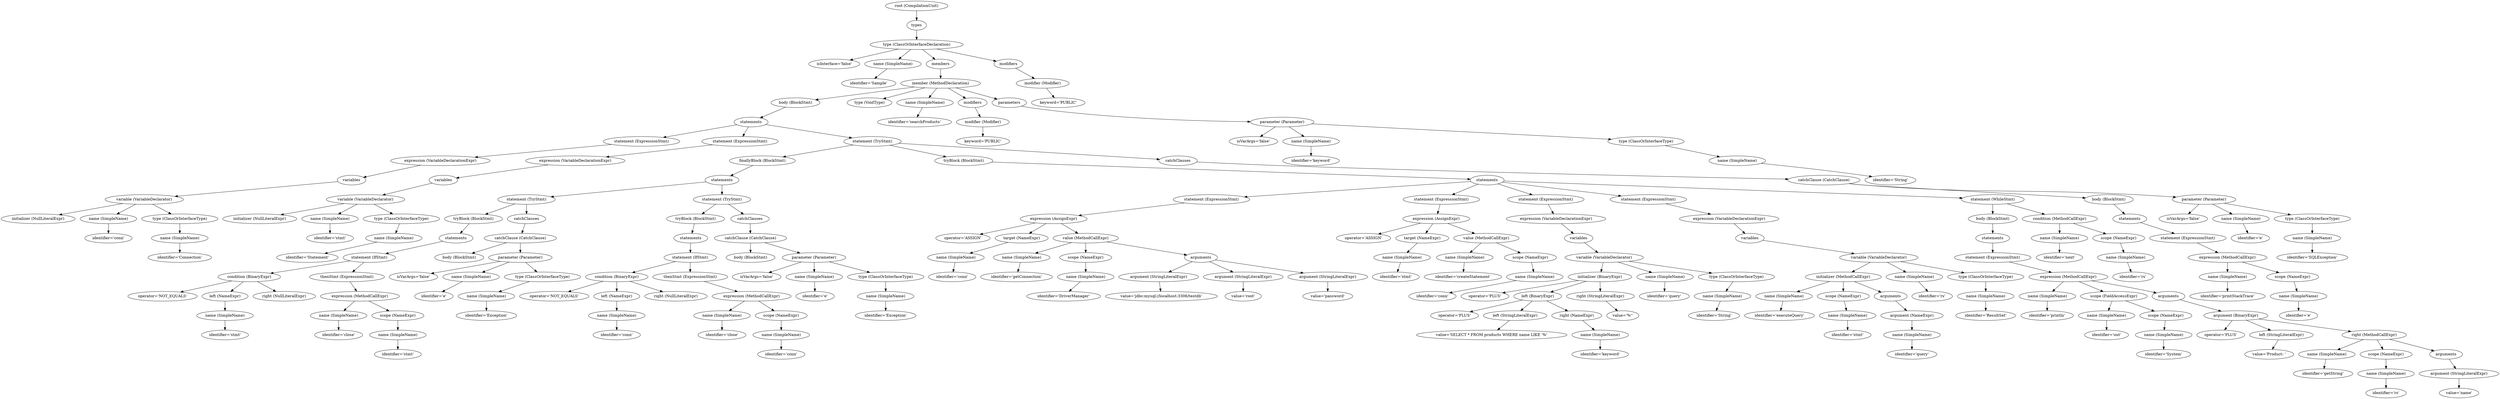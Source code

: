 digraph {
n0 [label="root (CompilationUnit)"];
n1 [label="types"];
n0 -> n1;
n2 [label="type (ClassOrInterfaceDeclaration)"];
n1 -> n2;
n3 [label="isInterface='false'"];
n2 -> n3;
n4 [label="name (SimpleName)"];
n2 -> n4;
n5 [label="identifier='Sample'"];
n4 -> n5;
n6 [label="members"];
n2 -> n6;
n7 [label="member (MethodDeclaration)"];
n6 -> n7;
n8 [label="body (BlockStmt)"];
n7 -> n8;
n9 [label="statements"];
n8 -> n9;
n10 [label="statement (ExpressionStmt)"];
n9 -> n10;
n11 [label="expression (VariableDeclarationExpr)"];
n10 -> n11;
n12 [label="variables"];
n11 -> n12;
n13 [label="variable (VariableDeclarator)"];
n12 -> n13;
n14 [label="initializer (NullLiteralExpr)"];
n13 -> n14;
n15 [label="name (SimpleName)"];
n13 -> n15;
n16 [label="identifier='conn'"];
n15 -> n16;
n17 [label="type (ClassOrInterfaceType)"];
n13 -> n17;
n18 [label="name (SimpleName)"];
n17 -> n18;
n19 [label="identifier='Connection'"];
n18 -> n19;
n20 [label="statement (ExpressionStmt)"];
n9 -> n20;
n21 [label="expression (VariableDeclarationExpr)"];
n20 -> n21;
n22 [label="variables"];
n21 -> n22;
n23 [label="variable (VariableDeclarator)"];
n22 -> n23;
n24 [label="initializer (NullLiteralExpr)"];
n23 -> n24;
n25 [label="name (SimpleName)"];
n23 -> n25;
n26 [label="identifier='stmt'"];
n25 -> n26;
n27 [label="type (ClassOrInterfaceType)"];
n23 -> n27;
n28 [label="name (SimpleName)"];
n27 -> n28;
n29 [label="identifier='Statement'"];
n28 -> n29;
n30 [label="statement (TryStmt)"];
n9 -> n30;
n31 [label="finallyBlock (BlockStmt)"];
n30 -> n31;
n32 [label="statements"];
n31 -> n32;
n33 [label="statement (TryStmt)"];
n32 -> n33;
n34 [label="tryBlock (BlockStmt)"];
n33 -> n34;
n35 [label="statements"];
n34 -> n35;
n36 [label="statement (IfStmt)"];
n35 -> n36;
n37 [label="condition (BinaryExpr)"];
n36 -> n37;
n38 [label="operator='NOT_EQUALS'"];
n37 -> n38;
n39 [label="left (NameExpr)"];
n37 -> n39;
n40 [label="name (SimpleName)"];
n39 -> n40;
n41 [label="identifier='stmt'"];
n40 -> n41;
n42 [label="right (NullLiteralExpr)"];
n37 -> n42;
n43 [label="thenStmt (ExpressionStmt)"];
n36 -> n43;
n44 [label="expression (MethodCallExpr)"];
n43 -> n44;
n45 [label="name (SimpleName)"];
n44 -> n45;
n46 [label="identifier='close'"];
n45 -> n46;
n47 [label="scope (NameExpr)"];
n44 -> n47;
n48 [label="name (SimpleName)"];
n47 -> n48;
n49 [label="identifier='stmt'"];
n48 -> n49;
n50 [label="catchClauses"];
n33 -> n50;
n51 [label="catchClause (CatchClause)"];
n50 -> n51;
n52 [label="body (BlockStmt)"];
n51 -> n52;
n53 [label="parameter (Parameter)"];
n51 -> n53;
n54 [label="isVarArgs='false'"];
n53 -> n54;
n55 [label="name (SimpleName)"];
n53 -> n55;
n56 [label="identifier='e'"];
n55 -> n56;
n57 [label="type (ClassOrInterfaceType)"];
n53 -> n57;
n58 [label="name (SimpleName)"];
n57 -> n58;
n59 [label="identifier='Exception'"];
n58 -> n59;
n60 [label="statement (TryStmt)"];
n32 -> n60;
n61 [label="tryBlock (BlockStmt)"];
n60 -> n61;
n62 [label="statements"];
n61 -> n62;
n63 [label="statement (IfStmt)"];
n62 -> n63;
n64 [label="condition (BinaryExpr)"];
n63 -> n64;
n65 [label="operator='NOT_EQUALS'"];
n64 -> n65;
n66 [label="left (NameExpr)"];
n64 -> n66;
n67 [label="name (SimpleName)"];
n66 -> n67;
n68 [label="identifier='conn'"];
n67 -> n68;
n69 [label="right (NullLiteralExpr)"];
n64 -> n69;
n70 [label="thenStmt (ExpressionStmt)"];
n63 -> n70;
n71 [label="expression (MethodCallExpr)"];
n70 -> n71;
n72 [label="name (SimpleName)"];
n71 -> n72;
n73 [label="identifier='close'"];
n72 -> n73;
n74 [label="scope (NameExpr)"];
n71 -> n74;
n75 [label="name (SimpleName)"];
n74 -> n75;
n76 [label="identifier='conn'"];
n75 -> n76;
n77 [label="catchClauses"];
n60 -> n77;
n78 [label="catchClause (CatchClause)"];
n77 -> n78;
n79 [label="body (BlockStmt)"];
n78 -> n79;
n80 [label="parameter (Parameter)"];
n78 -> n80;
n81 [label="isVarArgs='false'"];
n80 -> n81;
n82 [label="name (SimpleName)"];
n80 -> n82;
n83 [label="identifier='e'"];
n82 -> n83;
n84 [label="type (ClassOrInterfaceType)"];
n80 -> n84;
n85 [label="name (SimpleName)"];
n84 -> n85;
n86 [label="identifier='Exception'"];
n85 -> n86;
n87 [label="tryBlock (BlockStmt)"];
n30 -> n87;
n88 [label="statements"];
n87 -> n88;
n89 [label="statement (ExpressionStmt)"];
n88 -> n89;
n90 [label="expression (AssignExpr)"];
n89 -> n90;
n91 [label="operator='ASSIGN'"];
n90 -> n91;
n92 [label="target (NameExpr)"];
n90 -> n92;
n93 [label="name (SimpleName)"];
n92 -> n93;
n94 [label="identifier='conn'"];
n93 -> n94;
n95 [label="value (MethodCallExpr)"];
n90 -> n95;
n96 [label="name (SimpleName)"];
n95 -> n96;
n97 [label="identifier='getConnection'"];
n96 -> n97;
n98 [label="scope (NameExpr)"];
n95 -> n98;
n99 [label="name (SimpleName)"];
n98 -> n99;
n100 [label="identifier='DriverManager'"];
n99 -> n100;
n101 [label="arguments"];
n95 -> n101;
n102 [label="argument (StringLiteralExpr)"];
n101 -> n102;
n103 [label="value='jdbc:mysql://localhost:3306/testdb'"];
n102 -> n103;
n104 [label="argument (StringLiteralExpr)"];
n101 -> n104;
n105 [label="value='root'"];
n104 -> n105;
n106 [label="argument (StringLiteralExpr)"];
n101 -> n106;
n107 [label="value='password'"];
n106 -> n107;
n108 [label="statement (ExpressionStmt)"];
n88 -> n108;
n109 [label="expression (AssignExpr)"];
n108 -> n109;
n110 [label="operator='ASSIGN'"];
n109 -> n110;
n111 [label="target (NameExpr)"];
n109 -> n111;
n112 [label="name (SimpleName)"];
n111 -> n112;
n113 [label="identifier='stmt'"];
n112 -> n113;
n114 [label="value (MethodCallExpr)"];
n109 -> n114;
n115 [label="name (SimpleName)"];
n114 -> n115;
n116 [label="identifier='createStatement'"];
n115 -> n116;
n117 [label="scope (NameExpr)"];
n114 -> n117;
n118 [label="name (SimpleName)"];
n117 -> n118;
n119 [label="identifier='conn'"];
n118 -> n119;
n120 [label="statement (ExpressionStmt)"];
n88 -> n120;
n121 [label="expression (VariableDeclarationExpr)"];
n120 -> n121;
n122 [label="variables"];
n121 -> n122;
n123 [label="variable (VariableDeclarator)"];
n122 -> n123;
n124 [label="initializer (BinaryExpr)"];
n123 -> n124;
n125 [label="operator='PLUS'"];
n124 -> n125;
n126 [label="left (BinaryExpr)"];
n124 -> n126;
n127 [label="operator='PLUS'"];
n126 -> n127;
n128 [label="left (StringLiteralExpr)"];
n126 -> n128;
n129 [label="value='SELECT * FROM products WHERE name LIKE '%'"];
n128 -> n129;
n130 [label="right (NameExpr)"];
n126 -> n130;
n131 [label="name (SimpleName)"];
n130 -> n131;
n132 [label="identifier='keyword'"];
n131 -> n132;
n133 [label="right (StringLiteralExpr)"];
n124 -> n133;
n134 [label="value='%''"];
n133 -> n134;
n135 [label="name (SimpleName)"];
n123 -> n135;
n136 [label="identifier='query'"];
n135 -> n136;
n137 [label="type (ClassOrInterfaceType)"];
n123 -> n137;
n138 [label="name (SimpleName)"];
n137 -> n138;
n139 [label="identifier='String'"];
n138 -> n139;
n140 [label="statement (ExpressionStmt)"];
n88 -> n140;
n141 [label="expression (VariableDeclarationExpr)"];
n140 -> n141;
n142 [label="variables"];
n141 -> n142;
n143 [label="variable (VariableDeclarator)"];
n142 -> n143;
n144 [label="initializer (MethodCallExpr)"];
n143 -> n144;
n145 [label="name (SimpleName)"];
n144 -> n145;
n146 [label="identifier='executeQuery'"];
n145 -> n146;
n147 [label="scope (NameExpr)"];
n144 -> n147;
n148 [label="name (SimpleName)"];
n147 -> n148;
n149 [label="identifier='stmt'"];
n148 -> n149;
n150 [label="arguments"];
n144 -> n150;
n151 [label="argument (NameExpr)"];
n150 -> n151;
n152 [label="name (SimpleName)"];
n151 -> n152;
n153 [label="identifier='query'"];
n152 -> n153;
n154 [label="name (SimpleName)"];
n143 -> n154;
n155 [label="identifier='rs'"];
n154 -> n155;
n156 [label="type (ClassOrInterfaceType)"];
n143 -> n156;
n157 [label="name (SimpleName)"];
n156 -> n157;
n158 [label="identifier='ResultSet'"];
n157 -> n158;
n159 [label="statement (WhileStmt)"];
n88 -> n159;
n160 [label="body (BlockStmt)"];
n159 -> n160;
n161 [label="statements"];
n160 -> n161;
n162 [label="statement (ExpressionStmt)"];
n161 -> n162;
n163 [label="expression (MethodCallExpr)"];
n162 -> n163;
n164 [label="name (SimpleName)"];
n163 -> n164;
n165 [label="identifier='println'"];
n164 -> n165;
n166 [label="scope (FieldAccessExpr)"];
n163 -> n166;
n167 [label="name (SimpleName)"];
n166 -> n167;
n168 [label="identifier='out'"];
n167 -> n168;
n169 [label="scope (NameExpr)"];
n166 -> n169;
n170 [label="name (SimpleName)"];
n169 -> n170;
n171 [label="identifier='System'"];
n170 -> n171;
n172 [label="arguments"];
n163 -> n172;
n173 [label="argument (BinaryExpr)"];
n172 -> n173;
n174 [label="operator='PLUS'"];
n173 -> n174;
n175 [label="left (StringLiteralExpr)"];
n173 -> n175;
n176 [label="value='Product: '"];
n175 -> n176;
n177 [label="right (MethodCallExpr)"];
n173 -> n177;
n178 [label="name (SimpleName)"];
n177 -> n178;
n179 [label="identifier='getString'"];
n178 -> n179;
n180 [label="scope (NameExpr)"];
n177 -> n180;
n181 [label="name (SimpleName)"];
n180 -> n181;
n182 [label="identifier='rs'"];
n181 -> n182;
n183 [label="arguments"];
n177 -> n183;
n184 [label="argument (StringLiteralExpr)"];
n183 -> n184;
n185 [label="value='name'"];
n184 -> n185;
n186 [label="condition (MethodCallExpr)"];
n159 -> n186;
n187 [label="name (SimpleName)"];
n186 -> n187;
n188 [label="identifier='next'"];
n187 -> n188;
n189 [label="scope (NameExpr)"];
n186 -> n189;
n190 [label="name (SimpleName)"];
n189 -> n190;
n191 [label="identifier='rs'"];
n190 -> n191;
n192 [label="catchClauses"];
n30 -> n192;
n193 [label="catchClause (CatchClause)"];
n192 -> n193;
n194 [label="body (BlockStmt)"];
n193 -> n194;
n195 [label="statements"];
n194 -> n195;
n196 [label="statement (ExpressionStmt)"];
n195 -> n196;
n197 [label="expression (MethodCallExpr)"];
n196 -> n197;
n198 [label="name (SimpleName)"];
n197 -> n198;
n199 [label="identifier='printStackTrace'"];
n198 -> n199;
n200 [label="scope (NameExpr)"];
n197 -> n200;
n201 [label="name (SimpleName)"];
n200 -> n201;
n202 [label="identifier='e'"];
n201 -> n202;
n203 [label="parameter (Parameter)"];
n193 -> n203;
n204 [label="isVarArgs='false'"];
n203 -> n204;
n205 [label="name (SimpleName)"];
n203 -> n205;
n206 [label="identifier='e'"];
n205 -> n206;
n207 [label="type (ClassOrInterfaceType)"];
n203 -> n207;
n208 [label="name (SimpleName)"];
n207 -> n208;
n209 [label="identifier='SQLException'"];
n208 -> n209;
n210 [label="type (VoidType)"];
n7 -> n210;
n211 [label="name (SimpleName)"];
n7 -> n211;
n212 [label="identifier='searchProducts'"];
n211 -> n212;
n213 [label="modifiers"];
n7 -> n213;
n214 [label="modifier (Modifier)"];
n213 -> n214;
n215 [label="keyword='PUBLIC'"];
n214 -> n215;
n216 [label="parameters"];
n7 -> n216;
n217 [label="parameter (Parameter)"];
n216 -> n217;
n218 [label="isVarArgs='false'"];
n217 -> n218;
n219 [label="name (SimpleName)"];
n217 -> n219;
n220 [label="identifier='keyword'"];
n219 -> n220;
n221 [label="type (ClassOrInterfaceType)"];
n217 -> n221;
n222 [label="name (SimpleName)"];
n221 -> n222;
n223 [label="identifier='String'"];
n222 -> n223;
n224 [label="modifiers"];
n2 -> n224;
n225 [label="modifier (Modifier)"];
n224 -> n225;
n226 [label="keyword='PUBLIC'"];
n225 -> n226;
}
